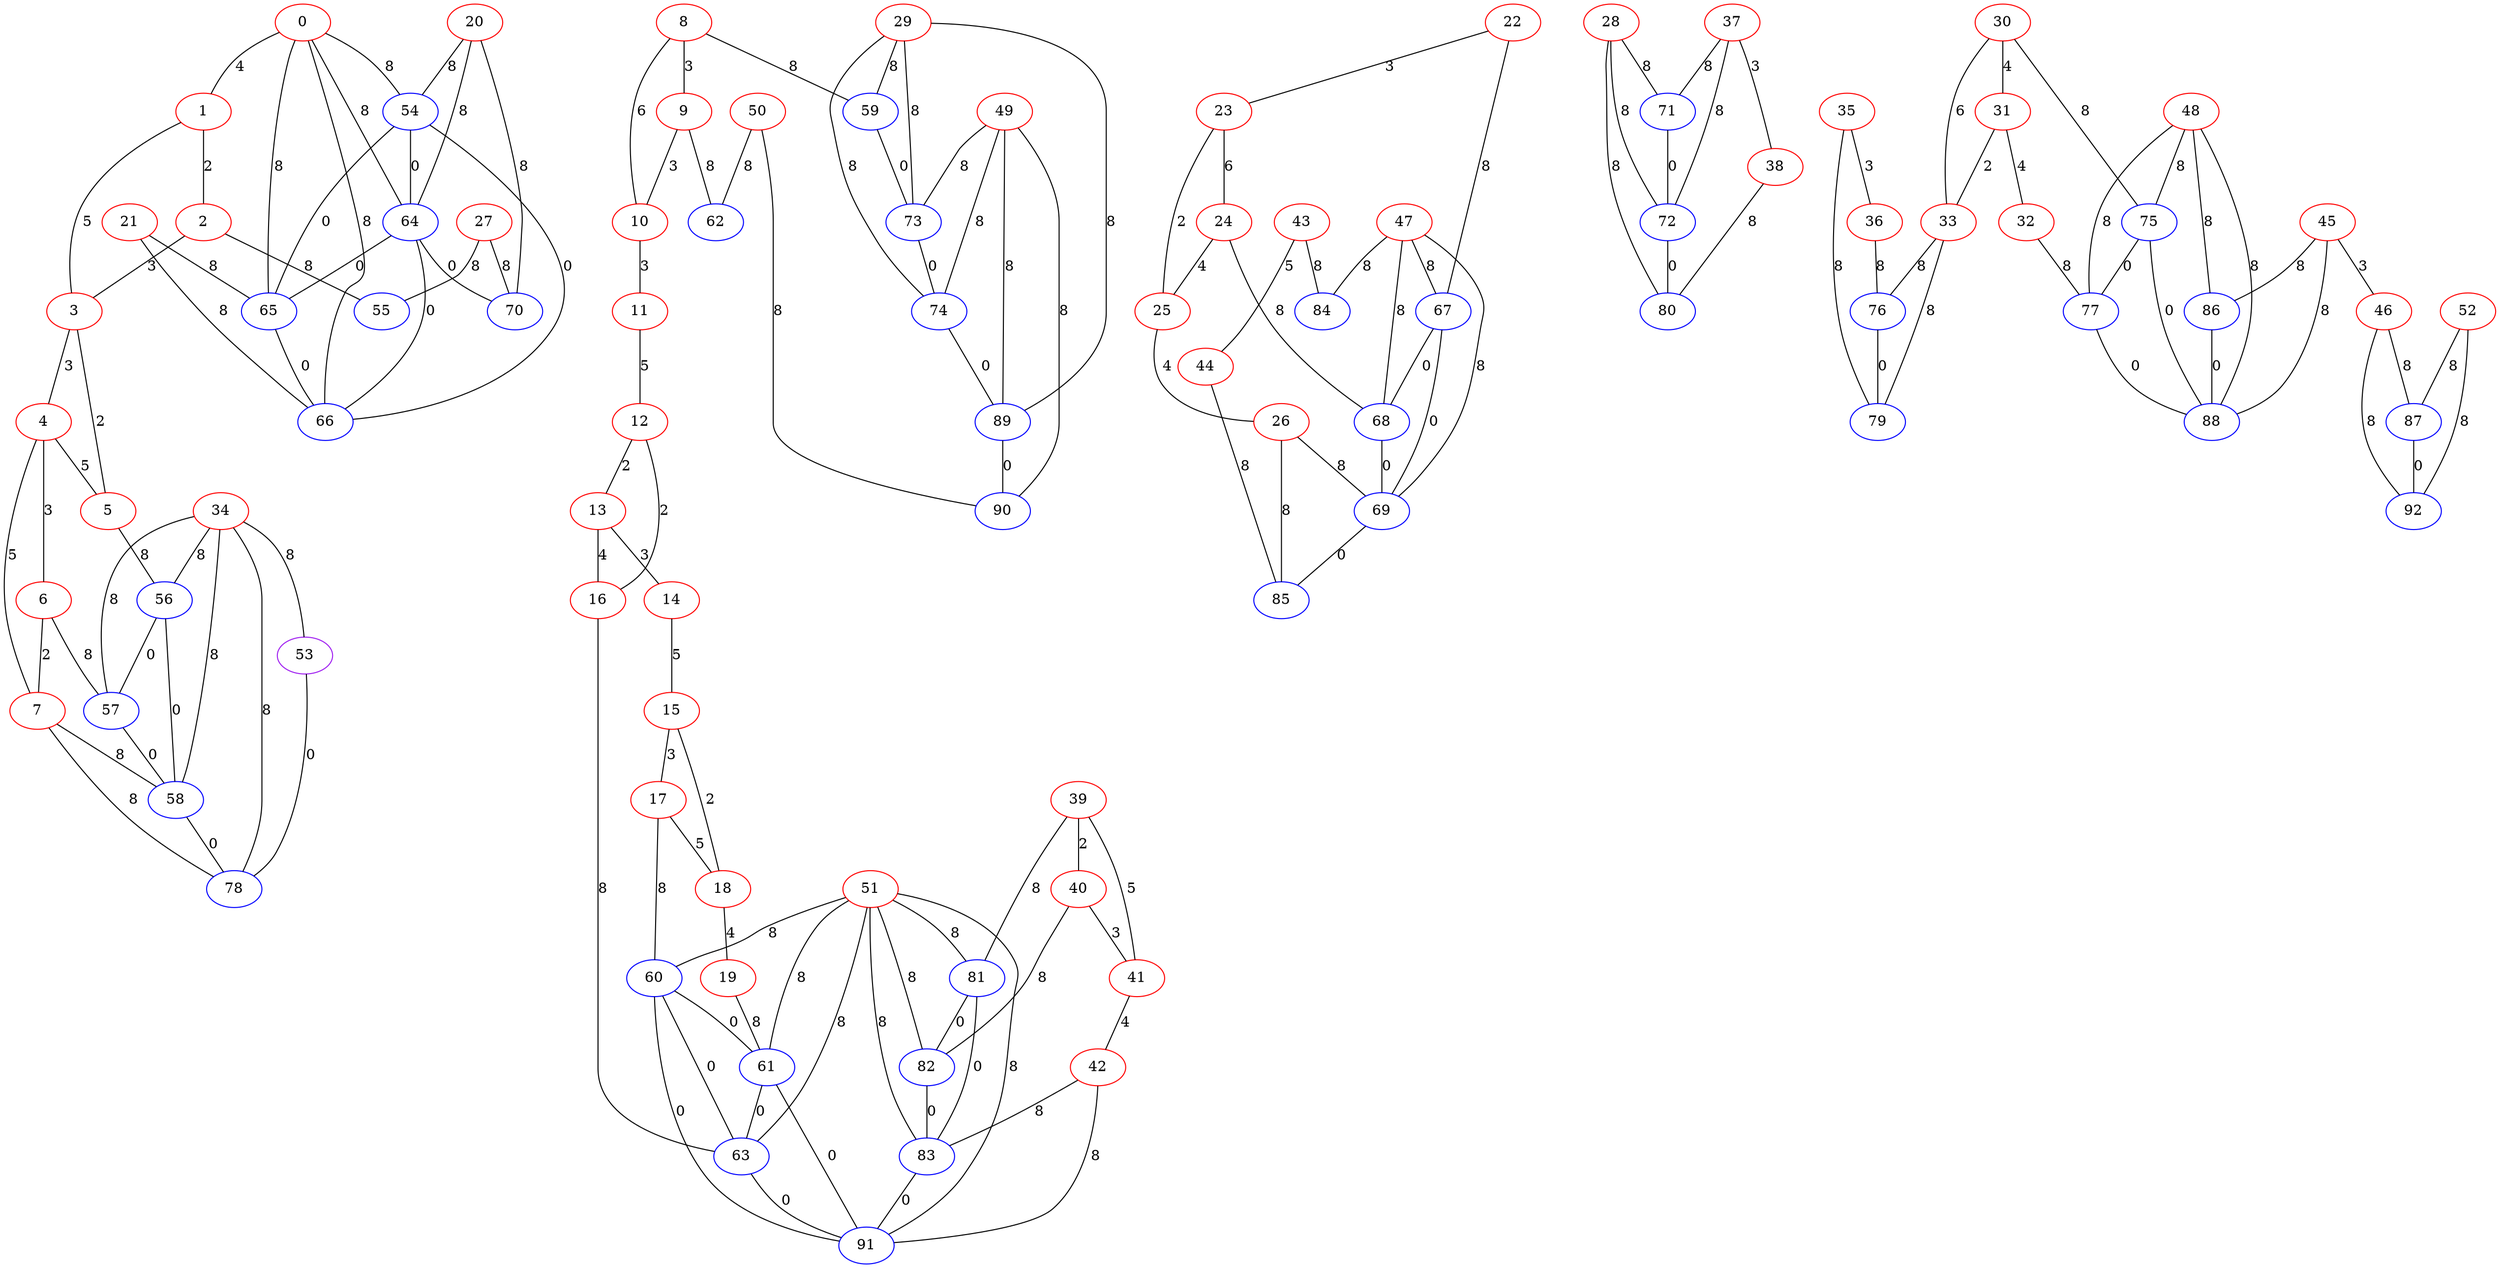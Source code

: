 graph "" {
0 [color=red, weight=1];
1 [color=red, weight=1];
2 [color=red, weight=1];
3 [color=red, weight=1];
4 [color=red, weight=1];
5 [color=red, weight=1];
6 [color=red, weight=1];
7 [color=red, weight=1];
8 [color=red, weight=1];
9 [color=red, weight=1];
10 [color=red, weight=1];
11 [color=red, weight=1];
12 [color=red, weight=1];
13 [color=red, weight=1];
14 [color=red, weight=1];
15 [color=red, weight=1];
16 [color=red, weight=1];
17 [color=red, weight=1];
18 [color=red, weight=1];
19 [color=red, weight=1];
20 [color=red, weight=1];
21 [color=red, weight=1];
22 [color=red, weight=1];
23 [color=red, weight=1];
24 [color=red, weight=1];
25 [color=red, weight=1];
26 [color=red, weight=1];
27 [color=red, weight=1];
28 [color=red, weight=1];
29 [color=red, weight=1];
30 [color=red, weight=1];
31 [color=red, weight=1];
32 [color=red, weight=1];
33 [color=red, weight=1];
34 [color=red, weight=1];
35 [color=red, weight=1];
36 [color=red, weight=1];
37 [color=red, weight=1];
38 [color=red, weight=1];
39 [color=red, weight=1];
40 [color=red, weight=1];
41 [color=red, weight=1];
42 [color=red, weight=1];
43 [color=red, weight=1];
44 [color=red, weight=1];
45 [color=red, weight=1];
46 [color=red, weight=1];
47 [color=red, weight=1];
48 [color=red, weight=1];
49 [color=red, weight=1];
50 [color=red, weight=1];
51 [color=red, weight=1];
52 [color=red, weight=1];
53 [color=purple, weight=4];
54 [color=blue, weight=3];
55 [color=blue, weight=3];
56 [color=blue, weight=3];
57 [color=blue, weight=3];
58 [color=blue, weight=3];
59 [color=blue, weight=3];
60 [color=blue, weight=3];
61 [color=blue, weight=3];
62 [color=blue, weight=3];
63 [color=blue, weight=3];
64 [color=blue, weight=3];
65 [color=blue, weight=3];
66 [color=blue, weight=3];
67 [color=blue, weight=3];
68 [color=blue, weight=3];
69 [color=blue, weight=3];
70 [color=blue, weight=3];
71 [color=blue, weight=3];
72 [color=blue, weight=3];
73 [color=blue, weight=3];
74 [color=blue, weight=3];
75 [color=blue, weight=3];
76 [color=blue, weight=3];
77 [color=blue, weight=3];
78 [color=blue, weight=3];
79 [color=blue, weight=3];
80 [color=blue, weight=3];
81 [color=blue, weight=3];
82 [color=blue, weight=3];
83 [color=blue, weight=3];
84 [color=blue, weight=3];
85 [color=blue, weight=3];
86 [color=blue, weight=3];
87 [color=blue, weight=3];
88 [color=blue, weight=3];
89 [color=blue, weight=3];
90 [color=blue, weight=3];
91 [color=blue, weight=3];
92 [color=blue, weight=3];
0 -- 64  [key=0, label=8];
0 -- 1  [key=0, label=4];
0 -- 66  [key=0, label=8];
0 -- 54  [key=0, label=8];
0 -- 65  [key=0, label=8];
1 -- 2  [key=0, label=2];
1 -- 3  [key=0, label=5];
2 -- 3  [key=0, label=3];
2 -- 55  [key=0, label=8];
3 -- 4  [key=0, label=3];
3 -- 5  [key=0, label=2];
4 -- 5  [key=0, label=5];
4 -- 6  [key=0, label=3];
4 -- 7  [key=0, label=5];
5 -- 56  [key=0, label=8];
6 -- 57  [key=0, label=8];
6 -- 7  [key=0, label=2];
7 -- 58  [key=0, label=8];
7 -- 78  [key=0, label=8];
8 -- 9  [key=0, label=3];
8 -- 10  [key=0, label=6];
8 -- 59  [key=0, label=8];
9 -- 10  [key=0, label=3];
9 -- 62  [key=0, label=8];
10 -- 11  [key=0, label=3];
11 -- 12  [key=0, label=5];
12 -- 16  [key=0, label=2];
12 -- 13  [key=0, label=2];
13 -- 16  [key=0, label=4];
13 -- 14  [key=0, label=3];
14 -- 15  [key=0, label=5];
15 -- 17  [key=0, label=3];
15 -- 18  [key=0, label=2];
16 -- 63  [key=0, label=8];
17 -- 18  [key=0, label=5];
17 -- 60  [key=0, label=8];
18 -- 19  [key=0, label=4];
19 -- 61  [key=0, label=8];
20 -- 64  [key=0, label=8];
20 -- 70  [key=0, label=8];
20 -- 54  [key=0, label=8];
21 -- 65  [key=0, label=8];
21 -- 66  [key=0, label=8];
22 -- 67  [key=0, label=8];
22 -- 23  [key=0, label=3];
23 -- 24  [key=0, label=6];
23 -- 25  [key=0, label=2];
24 -- 25  [key=0, label=4];
24 -- 68  [key=0, label=8];
25 -- 26  [key=0, label=4];
26 -- 69  [key=0, label=8];
26 -- 85  [key=0, label=8];
27 -- 70  [key=0, label=8];
27 -- 55  [key=0, label=8];
28 -- 72  [key=0, label=8];
28 -- 80  [key=0, label=8];
28 -- 71  [key=0, label=8];
29 -- 89  [key=0, label=8];
29 -- 74  [key=0, label=8];
29 -- 59  [key=0, label=8];
29 -- 73  [key=0, label=8];
30 -- 33  [key=0, label=6];
30 -- 75  [key=0, label=8];
30 -- 31  [key=0, label=4];
31 -- 32  [key=0, label=4];
31 -- 33  [key=0, label=2];
32 -- 77  [key=0, label=8];
33 -- 79  [key=0, label=8];
33 -- 76  [key=0, label=8];
34 -- 56  [key=0, label=8];
34 -- 57  [key=0, label=8];
34 -- 58  [key=0, label=8];
34 -- 53  [key=0, label=8];
34 -- 78  [key=0, label=8];
35 -- 36  [key=0, label=3];
35 -- 79  [key=0, label=8];
36 -- 76  [key=0, label=8];
37 -- 72  [key=0, label=8];
37 -- 38  [key=0, label=3];
37 -- 71  [key=0, label=8];
38 -- 80  [key=0, label=8];
39 -- 40  [key=0, label=2];
39 -- 41  [key=0, label=5];
39 -- 81  [key=0, label=8];
40 -- 41  [key=0, label=3];
40 -- 82  [key=0, label=8];
41 -- 42  [key=0, label=4];
42 -- 91  [key=0, label=8];
42 -- 83  [key=0, label=8];
43 -- 84  [key=0, label=8];
43 -- 44  [key=0, label=5];
44 -- 85  [key=0, label=8];
45 -- 88  [key=0, label=8];
45 -- 86  [key=0, label=8];
45 -- 46  [key=0, label=3];
46 -- 92  [key=0, label=8];
46 -- 87  [key=0, label=8];
47 -- 84  [key=0, label=8];
47 -- 67  [key=0, label=8];
47 -- 68  [key=0, label=8];
47 -- 69  [key=0, label=8];
48 -- 88  [key=0, label=8];
48 -- 75  [key=0, label=8];
48 -- 77  [key=0, label=8];
48 -- 86  [key=0, label=8];
49 -- 89  [key=0, label=8];
49 -- 90  [key=0, label=8];
49 -- 74  [key=0, label=8];
49 -- 73  [key=0, label=8];
50 -- 90  [key=0, label=8];
50 -- 62  [key=0, label=8];
51 -- 81  [key=0, label=8];
51 -- 82  [key=0, label=8];
51 -- 83  [key=0, label=8];
51 -- 91  [key=0, label=8];
51 -- 60  [key=0, label=8];
51 -- 61  [key=0, label=8];
51 -- 63  [key=0, label=8];
52 -- 92  [key=0, label=8];
52 -- 87  [key=0, label=8];
53 -- 78  [key=0, label=0];
54 -- 64  [key=0, label=0];
54 -- 65  [key=0, label=0];
54 -- 66  [key=0, label=0];
56 -- 57  [key=0, label=0];
56 -- 58  [key=0, label=0];
57 -- 58  [key=0, label=0];
58 -- 78  [key=0, label=0];
59 -- 73  [key=0, label=0];
60 -- 91  [key=0, label=0];
60 -- 61  [key=0, label=0];
60 -- 63  [key=0, label=0];
61 -- 91  [key=0, label=0];
61 -- 63  [key=0, label=0];
63 -- 91  [key=0, label=0];
64 -- 65  [key=0, label=0];
64 -- 66  [key=0, label=0];
64 -- 70  [key=0, label=0];
65 -- 66  [key=0, label=0];
67 -- 68  [key=0, label=0];
67 -- 69  [key=0, label=0];
68 -- 69  [key=0, label=0];
69 -- 85  [key=0, label=0];
71 -- 72  [key=0, label=0];
72 -- 80  [key=0, label=0];
73 -- 74  [key=0, label=0];
74 -- 89  [key=0, label=0];
75 -- 88  [key=0, label=0];
75 -- 77  [key=0, label=0];
76 -- 79  [key=0, label=0];
77 -- 88  [key=0, label=0];
81 -- 82  [key=0, label=0];
81 -- 83  [key=0, label=0];
82 -- 83  [key=0, label=0];
83 -- 91  [key=0, label=0];
86 -- 88  [key=0, label=0];
87 -- 92  [key=0, label=0];
89 -- 90  [key=0, label=0];
}
